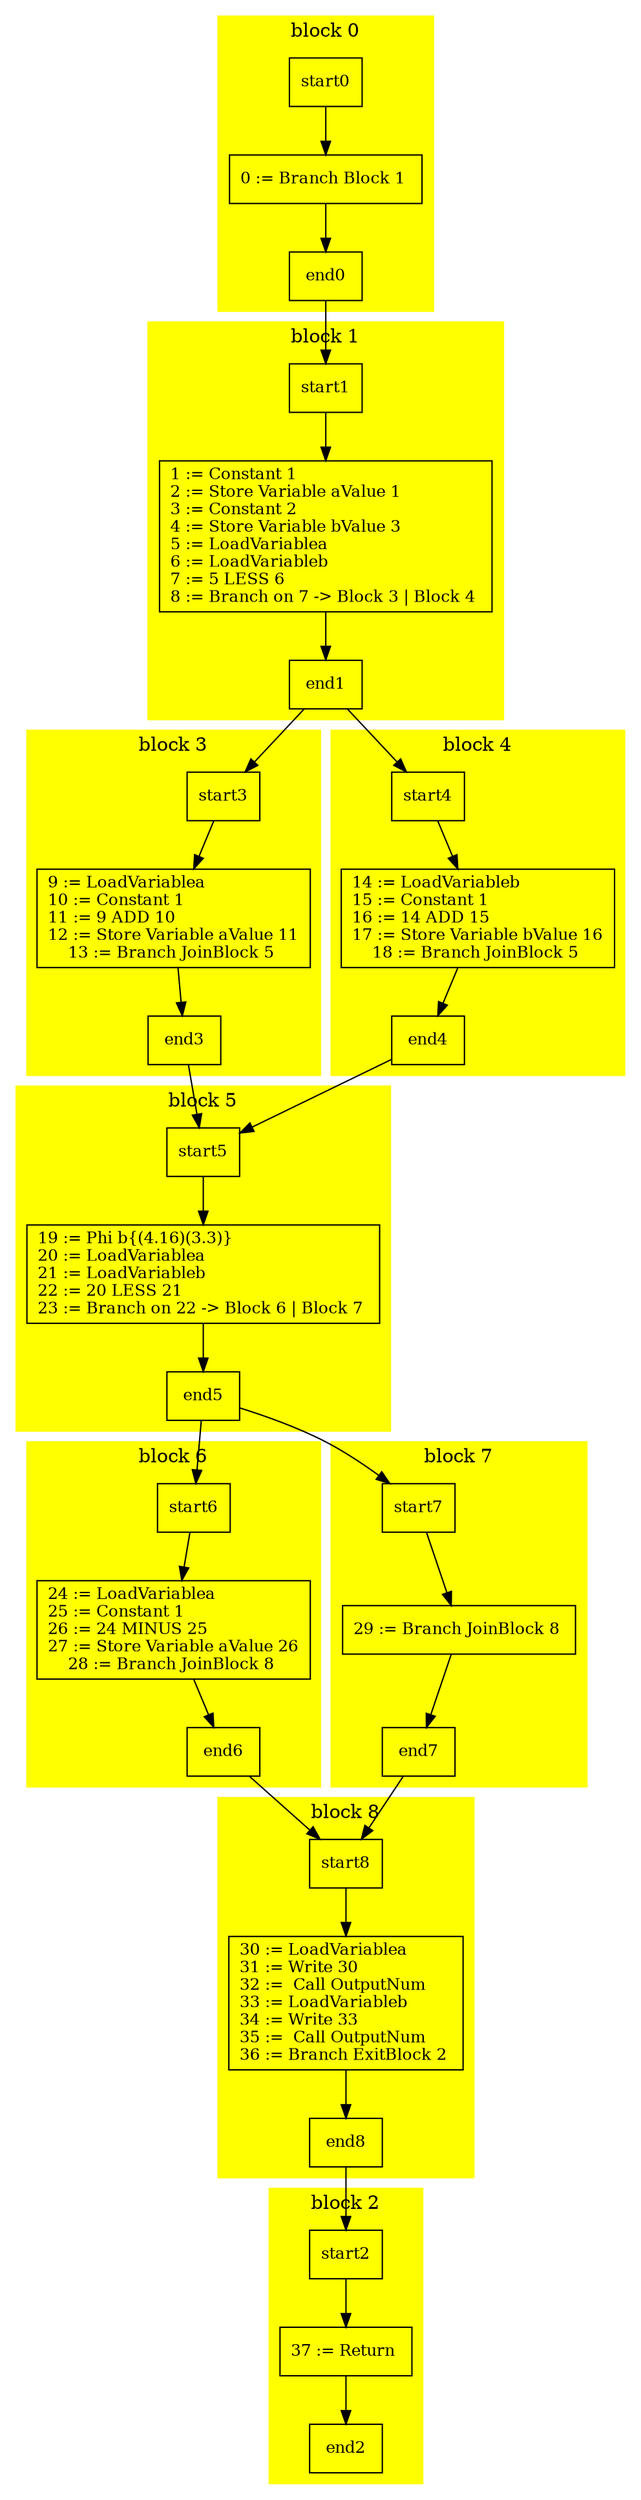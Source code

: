 digraph main {
	subgraph cluster0{ style=filled; color=yellow; node [fontsize = 12, shape=box, align=left]; 
label = "block 0";
"start0" ->"0 := Branch Block 1 " -> "end0";}
	subgraph cluster1{ style=filled; color=yellow; node [fontsize = 12, shape=box, align=left]; 
label = "block 1";
"start1" ->"1 := Constant 1\l2 := Store Variable aValue 1\l3 := Constant 2\l4 := Store Variable bValue 3\l5 := LoadVariablea\l6 := LoadVariableb\l7 := 5 LESS 6\l8 := Branch on 7 -> Block 3 | Block 4 " -> "end1";}
	subgraph cluster2{ style=filled; color=yellow; node [fontsize = 12, shape=box, align=left]; 
label = "block 2";
"start2" ->"37 := Return " -> "end2";}
	subgraph cluster3{ style=filled; color=yellow; node [fontsize = 12, shape=box, align=left]; 
label = "block 3";
"start3" ->"9 := LoadVariablea\l10 := Constant 1\l11 := 9 ADD 10\l12 := Store Variable aValue 11\l13 := Branch JoinBlock 5 " -> "end3";}
	subgraph cluster4{ style=filled; color=yellow; node [fontsize = 12, shape=box, align=left]; 
label = "block 4";
"start4" ->"14 := LoadVariableb\l15 := Constant 1\l16 := 14 ADD 15\l17 := Store Variable bValue 16\l18 := Branch JoinBlock 5 " -> "end4";}
	subgraph cluster5{ style=filled; color=yellow; node [fontsize = 12, shape=box, align=left]; 
label = "block 5";
"start5" ->"19 := Phi b{(4.16)(3.3)}\l20 := LoadVariablea\l21 := LoadVariableb\l22 := 20 LESS 21\l23 := Branch on 22 -> Block 6 | Block 7 " -> "end5";}
	subgraph cluster6{ style=filled; color=yellow; node [fontsize = 12, shape=box, align=left]; 
label = "block 6";
"start6" ->"24 := LoadVariablea\l25 := Constant 1\l26 := 24 MINUS 25\l27 := Store Variable aValue 26\l28 := Branch JoinBlock 8 " -> "end6";}
	subgraph cluster7{ style=filled; color=yellow; node [fontsize = 12, shape=box, align=left]; 
label = "block 7";
"start7" ->"29 := Branch JoinBlock 8 " -> "end7";}
	subgraph cluster8{ style=filled; color=yellow; node [fontsize = 12, shape=box, align=left]; 
label = "block 8";
"start8" ->"30 := LoadVariablea\l31 := Write 30\l32 :=  Call OutputNum\l33 := LoadVariableb\l34 := Write 33\l35 :=  Call OutputNum\l36 := Branch ExitBlock 2 " -> "end8";}
"end0" -> "start1" [ltail=cluster0 lhead=cluster1];
"end1" -> "start3" [ltail=cluster1 lhead=cluster3];
"end1" -> "start4" [ltail=cluster1 lhead=cluster4];
"end3" -> "start5" [ltail=cluster3 lhead=cluster5];
"end4" -> "start5" [ltail=cluster4 lhead=cluster5];
"end5" -> "start6" [ltail=cluster5 lhead=cluster6];
"end5" -> "start7" [ltail=cluster5 lhead=cluster7];
"end6" -> "start8" [ltail=cluster6 lhead=cluster8];
"end7" -> "start8" [ltail=cluster7 lhead=cluster8];
"end8" -> "start2" [ltail=cluster8 lhead=cluster2];
}

